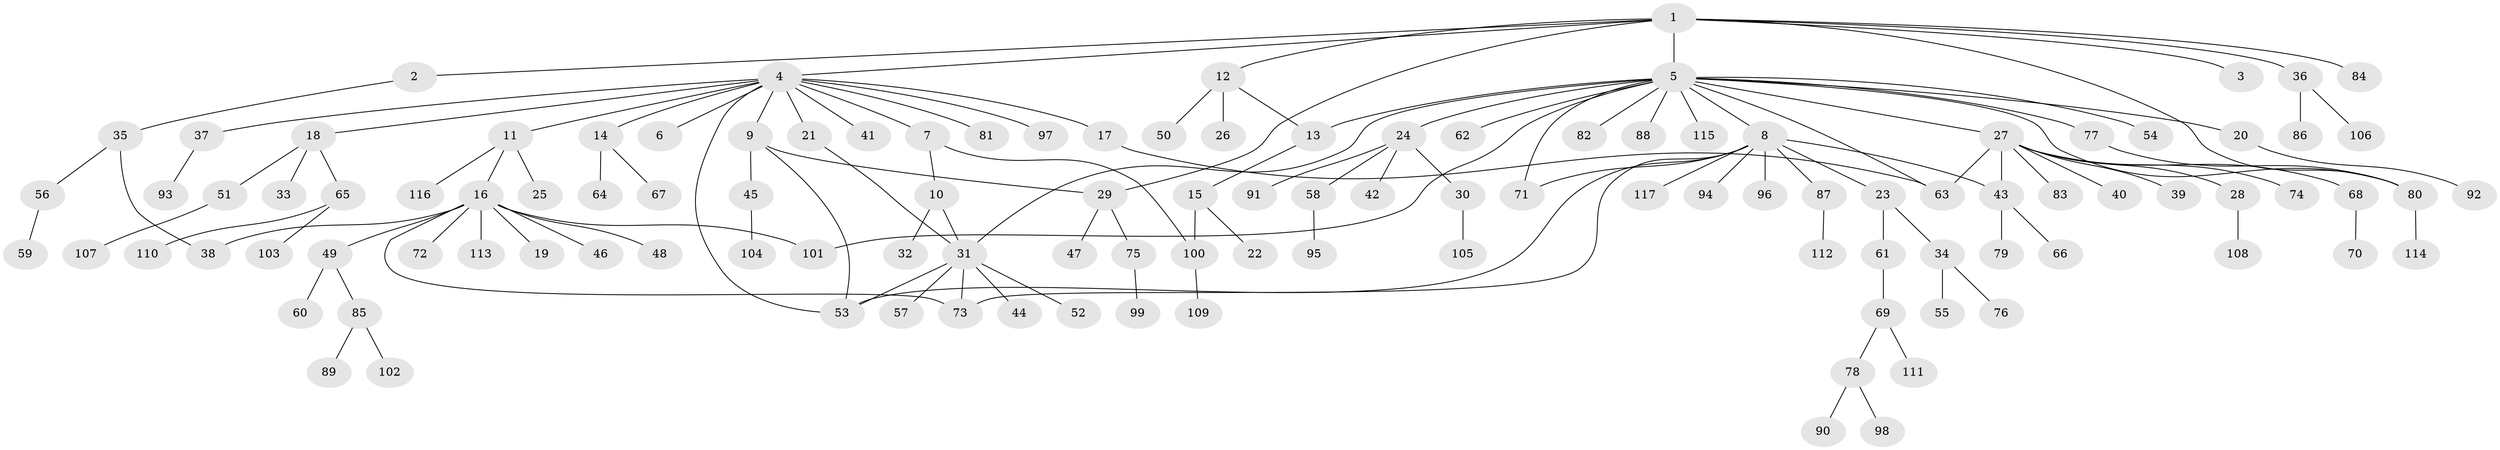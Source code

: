 // Generated by graph-tools (version 1.1) at 2025/25/03/09/25 03:25:56]
// undirected, 117 vertices, 134 edges
graph export_dot {
graph [start="1"]
  node [color=gray90,style=filled];
  1;
  2;
  3;
  4;
  5;
  6;
  7;
  8;
  9;
  10;
  11;
  12;
  13;
  14;
  15;
  16;
  17;
  18;
  19;
  20;
  21;
  22;
  23;
  24;
  25;
  26;
  27;
  28;
  29;
  30;
  31;
  32;
  33;
  34;
  35;
  36;
  37;
  38;
  39;
  40;
  41;
  42;
  43;
  44;
  45;
  46;
  47;
  48;
  49;
  50;
  51;
  52;
  53;
  54;
  55;
  56;
  57;
  58;
  59;
  60;
  61;
  62;
  63;
  64;
  65;
  66;
  67;
  68;
  69;
  70;
  71;
  72;
  73;
  74;
  75;
  76;
  77;
  78;
  79;
  80;
  81;
  82;
  83;
  84;
  85;
  86;
  87;
  88;
  89;
  90;
  91;
  92;
  93;
  94;
  95;
  96;
  97;
  98;
  99;
  100;
  101;
  102;
  103;
  104;
  105;
  106;
  107;
  108;
  109;
  110;
  111;
  112;
  113;
  114;
  115;
  116;
  117;
  1 -- 2;
  1 -- 3;
  1 -- 4;
  1 -- 5;
  1 -- 12;
  1 -- 29;
  1 -- 36;
  1 -- 80;
  1 -- 84;
  2 -- 35;
  4 -- 6;
  4 -- 7;
  4 -- 9;
  4 -- 11;
  4 -- 14;
  4 -- 17;
  4 -- 18;
  4 -- 21;
  4 -- 37;
  4 -- 41;
  4 -- 53;
  4 -- 81;
  4 -- 97;
  5 -- 8;
  5 -- 13;
  5 -- 20;
  5 -- 24;
  5 -- 27;
  5 -- 31;
  5 -- 54;
  5 -- 62;
  5 -- 63;
  5 -- 71;
  5 -- 77;
  5 -- 80;
  5 -- 82;
  5 -- 88;
  5 -- 101;
  5 -- 115;
  7 -- 10;
  7 -- 100;
  8 -- 23;
  8 -- 43;
  8 -- 53;
  8 -- 71;
  8 -- 73;
  8 -- 87;
  8 -- 94;
  8 -- 96;
  8 -- 117;
  9 -- 29;
  9 -- 45;
  9 -- 53;
  10 -- 31;
  10 -- 32;
  11 -- 16;
  11 -- 25;
  11 -- 116;
  12 -- 13;
  12 -- 26;
  12 -- 50;
  13 -- 15;
  14 -- 64;
  14 -- 67;
  15 -- 22;
  15 -- 100;
  16 -- 19;
  16 -- 38;
  16 -- 46;
  16 -- 48;
  16 -- 49;
  16 -- 72;
  16 -- 73;
  16 -- 101;
  16 -- 113;
  17 -- 63;
  18 -- 33;
  18 -- 51;
  18 -- 65;
  20 -- 92;
  21 -- 31;
  23 -- 34;
  23 -- 61;
  24 -- 30;
  24 -- 42;
  24 -- 58;
  24 -- 91;
  27 -- 28;
  27 -- 39;
  27 -- 40;
  27 -- 43;
  27 -- 63;
  27 -- 68;
  27 -- 74;
  27 -- 83;
  28 -- 108;
  29 -- 47;
  29 -- 75;
  30 -- 105;
  31 -- 44;
  31 -- 52;
  31 -- 53;
  31 -- 57;
  31 -- 73;
  34 -- 55;
  34 -- 76;
  35 -- 38;
  35 -- 56;
  36 -- 86;
  36 -- 106;
  37 -- 93;
  43 -- 66;
  43 -- 79;
  45 -- 104;
  49 -- 60;
  49 -- 85;
  51 -- 107;
  56 -- 59;
  58 -- 95;
  61 -- 69;
  65 -- 103;
  65 -- 110;
  68 -- 70;
  69 -- 78;
  69 -- 111;
  75 -- 99;
  77 -- 80;
  78 -- 90;
  78 -- 98;
  80 -- 114;
  85 -- 89;
  85 -- 102;
  87 -- 112;
  100 -- 109;
}
